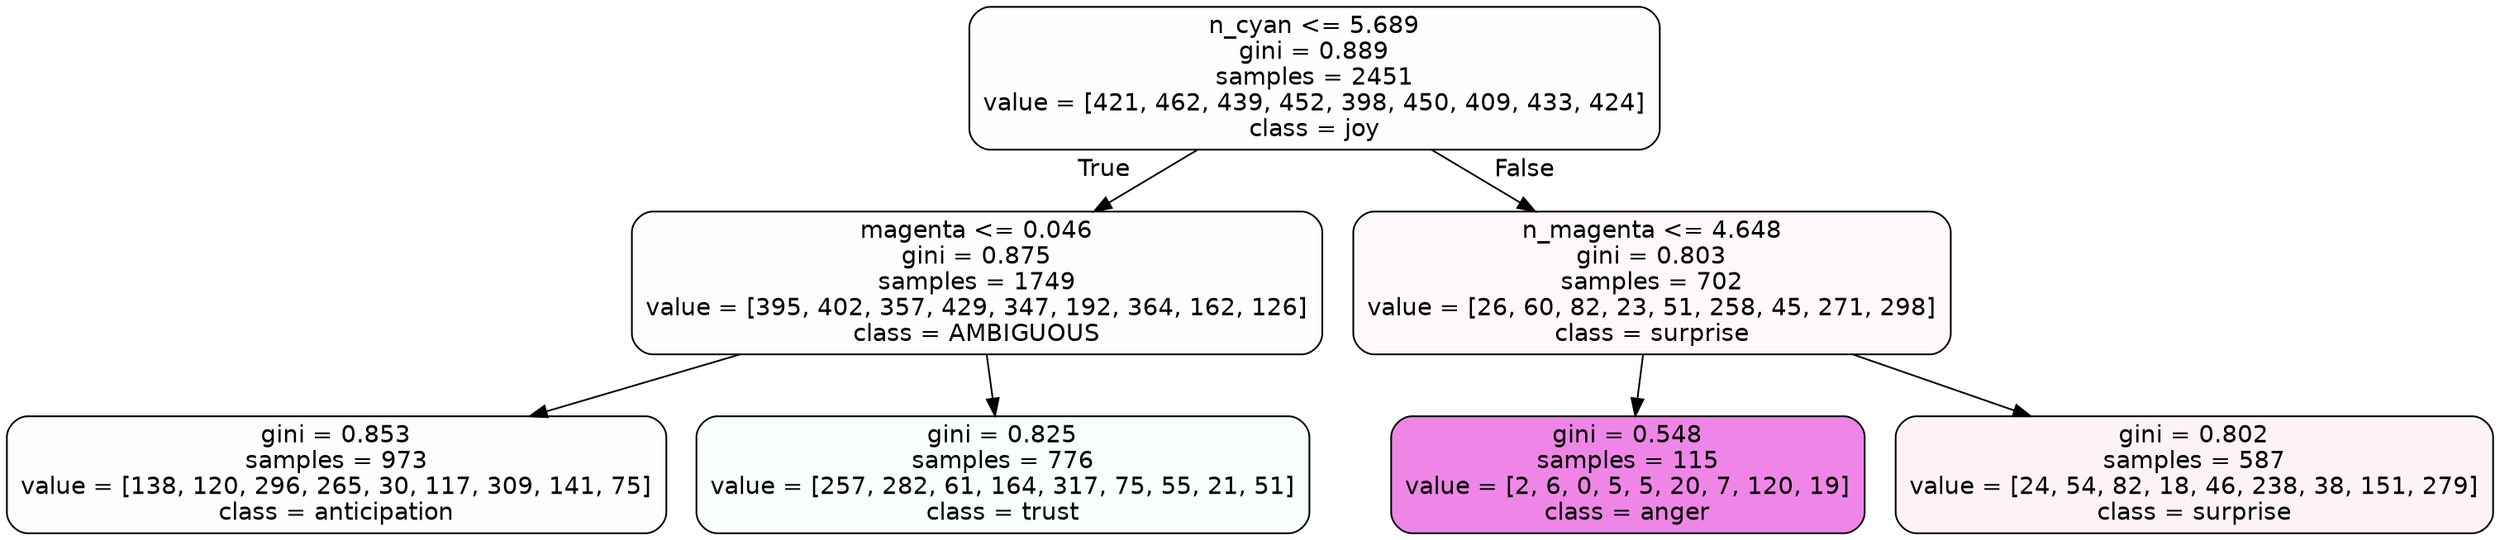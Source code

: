 digraph Tree {
node [shape=box, style="filled, rounded", color="black", fontname=helvetica] ;
edge [fontname=helvetica] ;
0 [label="n_cyan <= 5.689\ngini = 0.889\nsamples = 2451\nvalue = [421, 462, 439, 452, 398, 450, 409, 433, 424]\nclass = joy", fillcolor="#d7e53901"] ;
1 [label="magenta <= 0.046\ngini = 0.875\nsamples = 1749\nvalue = [395, 402, 357, 429, 347, 192, 364, 162, 126]\nclass = AMBIGUOUS", fillcolor="#39e58103"] ;
0 -> 1 [labeldistance=2.5, labelangle=45, headlabel="True"] ;
2 [label="gini = 0.853\nsamples = 973\nvalue = [138, 120, 296, 265, 30, 117, 309, 141, 75]\nclass = anticipation", fillcolor="#8139e503"] ;
1 -> 2 ;
3 [label="gini = 0.825\nsamples = 776\nvalue = [257, 282, 61, 164, 317, 75, 55, 21, 51]\nclass = trust", fillcolor="#39d7e509"] ;
1 -> 3 ;
4 [label="n_magenta <= 4.648\ngini = 0.803\nsamples = 702\nvalue = [26, 60, 82, 23, 51, 258, 45, 271, 298]\nclass = surprise", fillcolor="#e5396408"] ;
0 -> 4 [labeldistance=2.5, labelangle=-45, headlabel="False"] ;
5 [label="gini = 0.548\nsamples = 115\nvalue = [2, 6, 0, 5, 5, 20, 7, 120, 19]\nclass = anger", fillcolor="#e539d79b"] ;
4 -> 5 ;
6 [label="gini = 0.802\nsamples = 587\nvalue = [24, 54, 82, 18, 46, 238, 38, 151, 279]\nclass = surprise", fillcolor="#e539640f"] ;
4 -> 6 ;
}
